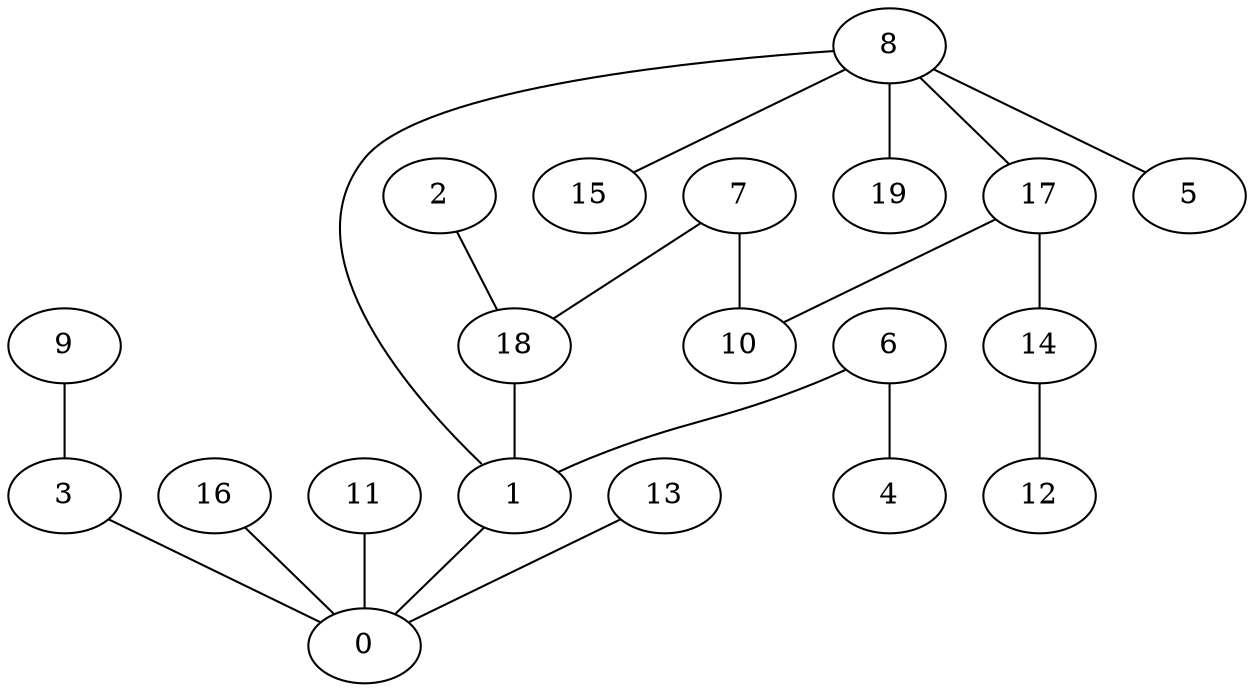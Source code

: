 digraph GG_graph {

subgraph G_graph {
edge [color = black]
"14" -> "12" [dir = none]
"8" -> "19" [dir = none]
"8" -> "5" [dir = none]
"8" -> "1" [dir = none]
"8" -> "15" [dir = none]
"13" -> "0" [dir = none]
"9" -> "3" [dir = none]
"1" -> "0" [dir = none]
"16" -> "0" [dir = none]
"3" -> "0" [dir = none]
"18" -> "1" [dir = none]
"11" -> "0" [dir = none]
"6" -> "4" [dir = none]
"6" -> "1" [dir = none]
"2" -> "18" [dir = none]
"17" -> "14" [dir = none]
"17" -> "10" [dir = none]
"7" -> "10" [dir = none]
"7" -> "18" [dir = none]
"8" -> "17" [dir = none]
}

}
